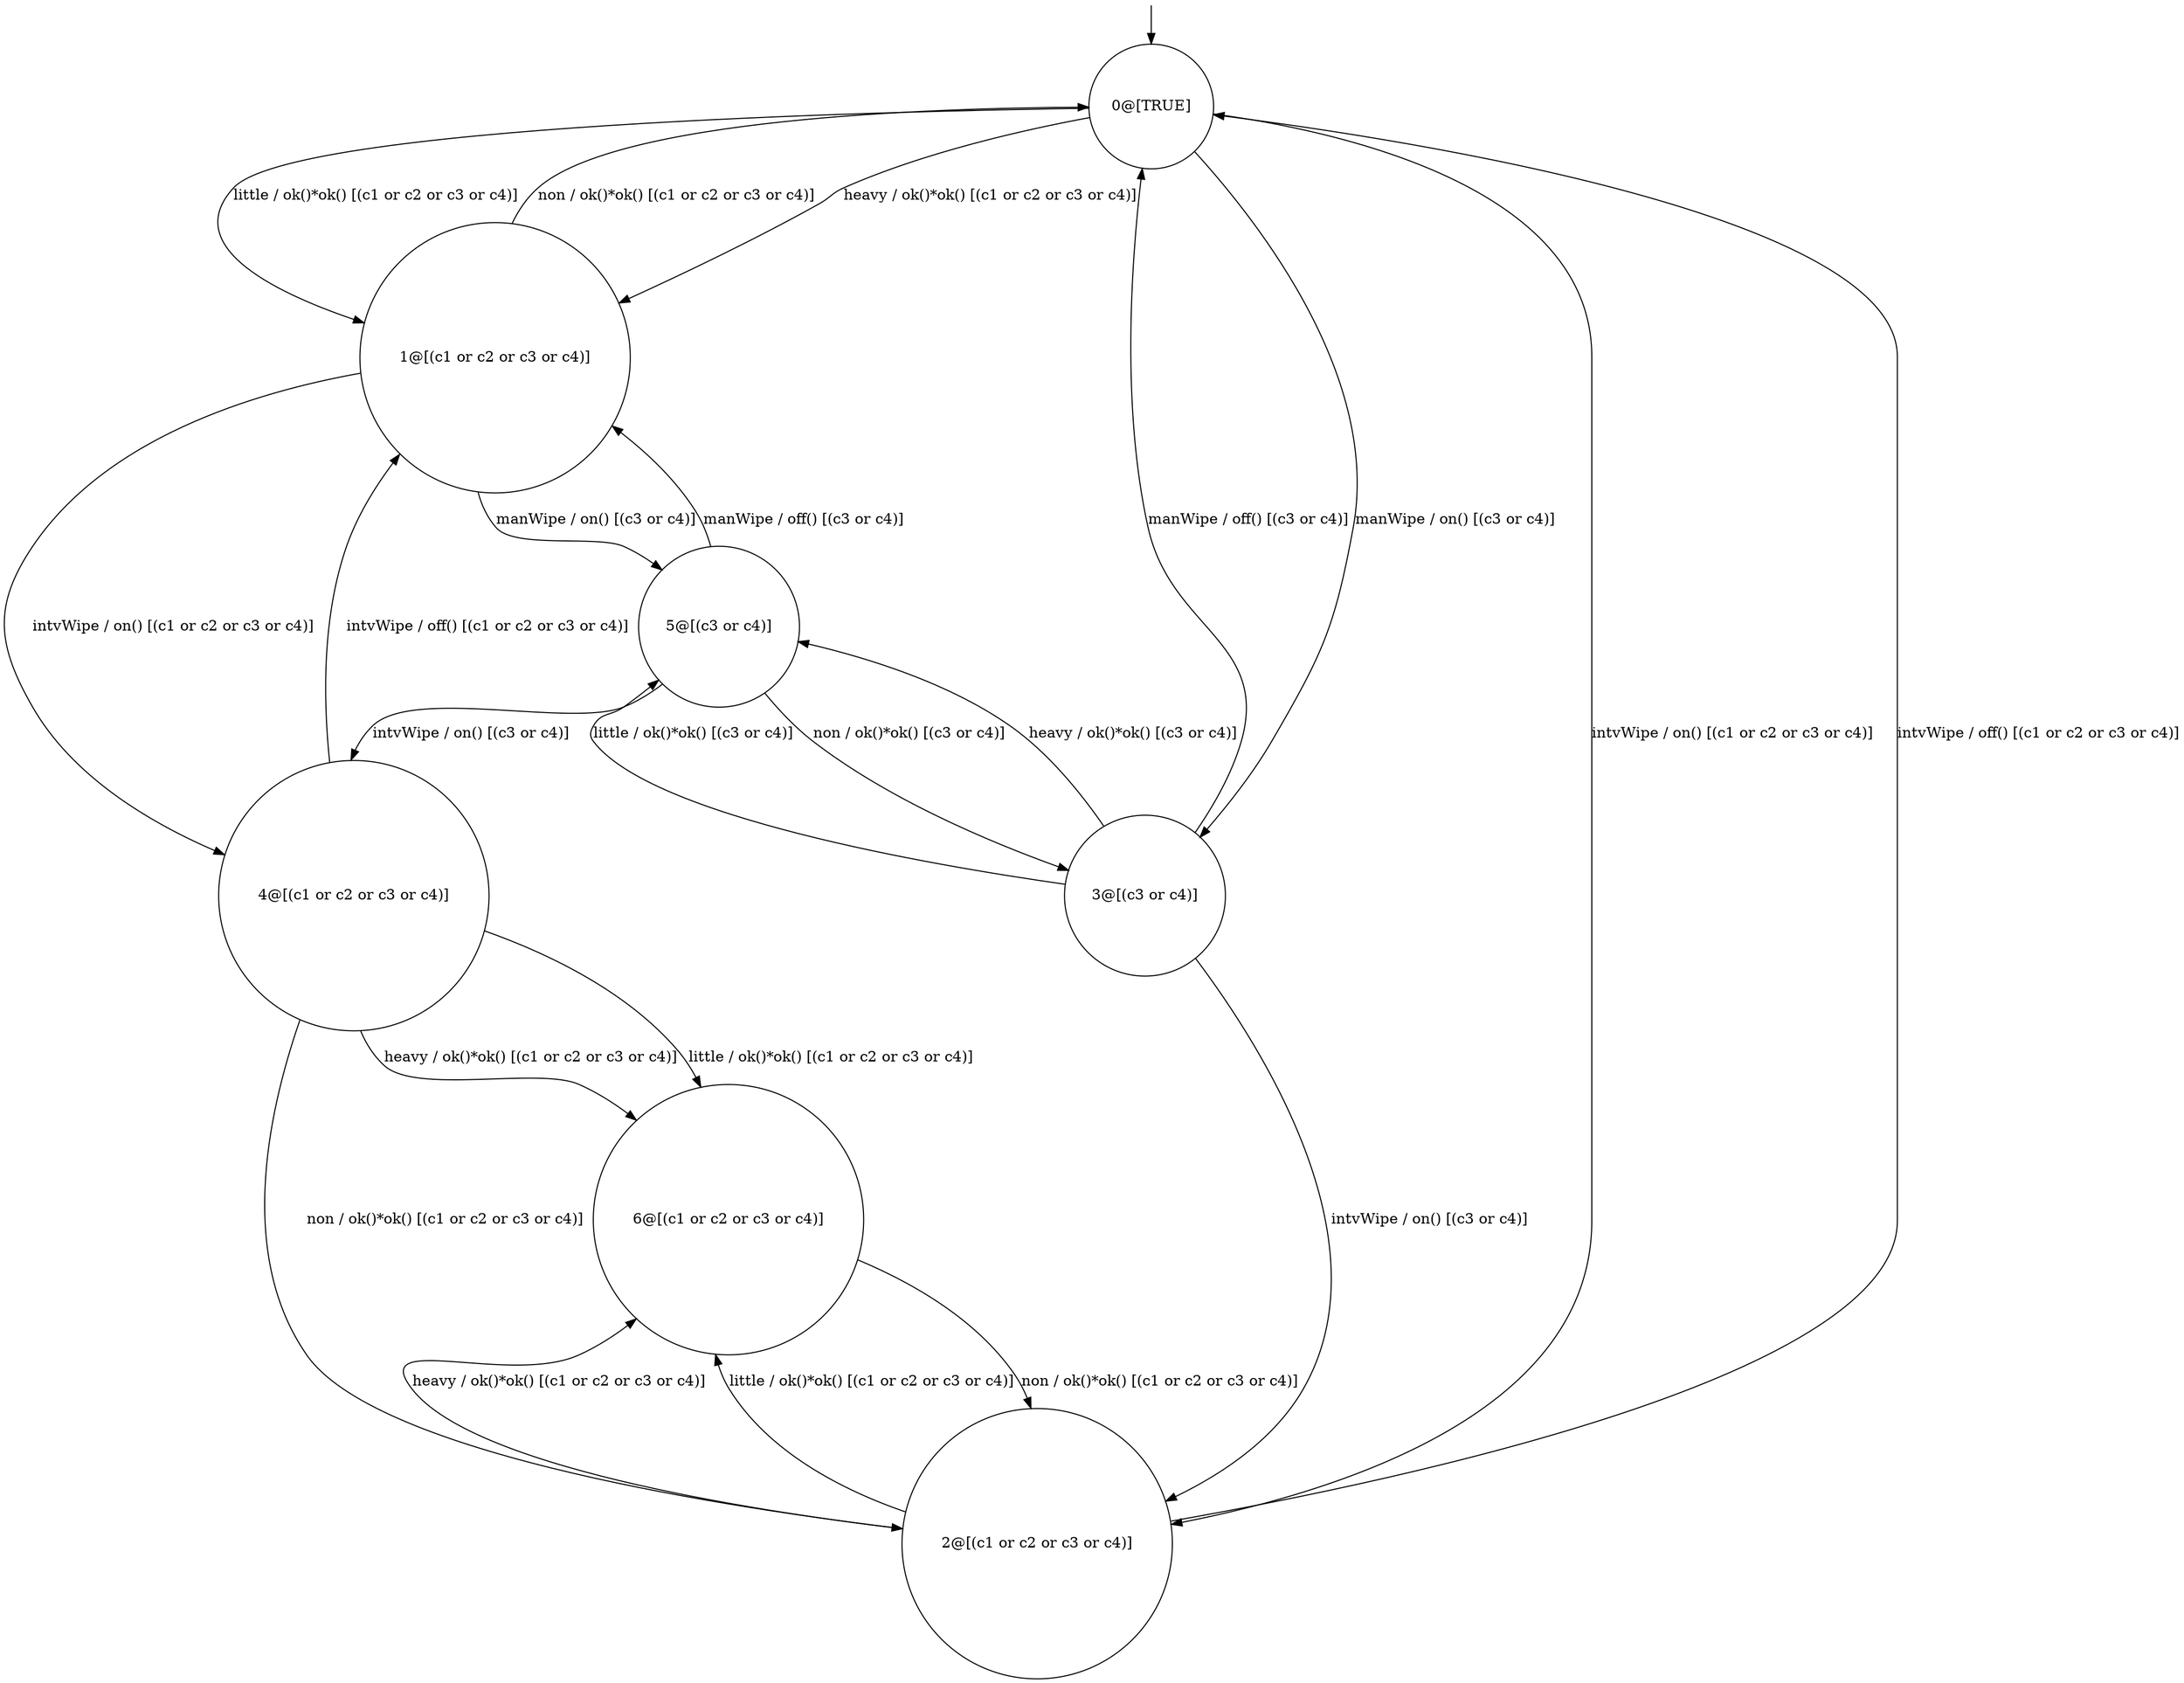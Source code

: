 digraph g {
	edge [lblstyle="above, sloped"];
	s0 [shape="circle" label="0@[TRUE]"];
	s1 [shape="circle" label="1@[(c1 or c2 or c3 or c4)]"];
	s2 [shape="circle" label="2@[(c1 or c2 or c3 or c4)]"];
	s3 [shape="circle" label="3@[(c3 or c4)]"];
	s4 [shape="circle" label="4@[(c1 or c2 or c3 or c4)]"];
	s5 [shape="circle" label="5@[(c3 or c4)]"];
	s6 [shape="circle" label="6@[(c1 or c2 or c3 or c4)]"];
	s0 -> s1 [label="heavy / ok()*ok() [(c1 or c2 or c3 or c4)]"];
	s0 -> s2 [label="intvWipe / on() [(c1 or c2 or c3 or c4)]"];
	s0 -> s1 [label="little / ok()*ok() [(c1 or c2 or c3 or c4)]"];
	s0 -> s3 [label="manWipe / on() [(c3 or c4)]"];
	s1 -> s4 [label="intvWipe / on() [(c1 or c2 or c3 or c4)]"];
	s1 -> s5 [label="manWipe / on() [(c3 or c4)]"];
	s1 -> s0 [label="non / ok()*ok() [(c1 or c2 or c3 or c4)]"];
	s2 -> s6 [label="heavy / ok()*ok() [(c1 or c2 or c3 or c4)]"];
	s2 -> s0 [label="intvWipe / off() [(c1 or c2 or c3 or c4)]"];
	s2 -> s6 [label="little / ok()*ok() [(c1 or c2 or c3 or c4)]"];
	s3 -> s5 [label="heavy / ok()*ok() [(c3 or c4)]"];
	s3 -> s2 [label="intvWipe / on() [(c3 or c4)]"];
	s3 -> s5 [label="little / ok()*ok() [(c3 or c4)]"];
	s3 -> s0 [label="manWipe / off() [(c3 or c4)]"];
	s4 -> s6 [label="heavy / ok()*ok() [(c1 or c2 or c3 or c4)]"];
	s4 -> s1 [label="intvWipe / off() [(c1 or c2 or c3 or c4)]"];
	s4 -> s6 [label="little / ok()*ok() [(c1 or c2 or c3 or c4)]"];
	s4 -> s2 [label="non / ok()*ok() [(c1 or c2 or c3 or c4)]"];
	s5 -> s4 [label="intvWipe / on() [(c3 or c4)]"];
	s5 -> s1 [label="manWipe / off() [(c3 or c4)]"];
	s5 -> s3 [label="non / ok()*ok() [(c3 or c4)]"];
	s6 -> s2 [label="non / ok()*ok() [(c1 or c2 or c3 or c4)]"];
	__start0 [label="" shape="none" width="0" height="0"];
	__start0 -> s0;
}